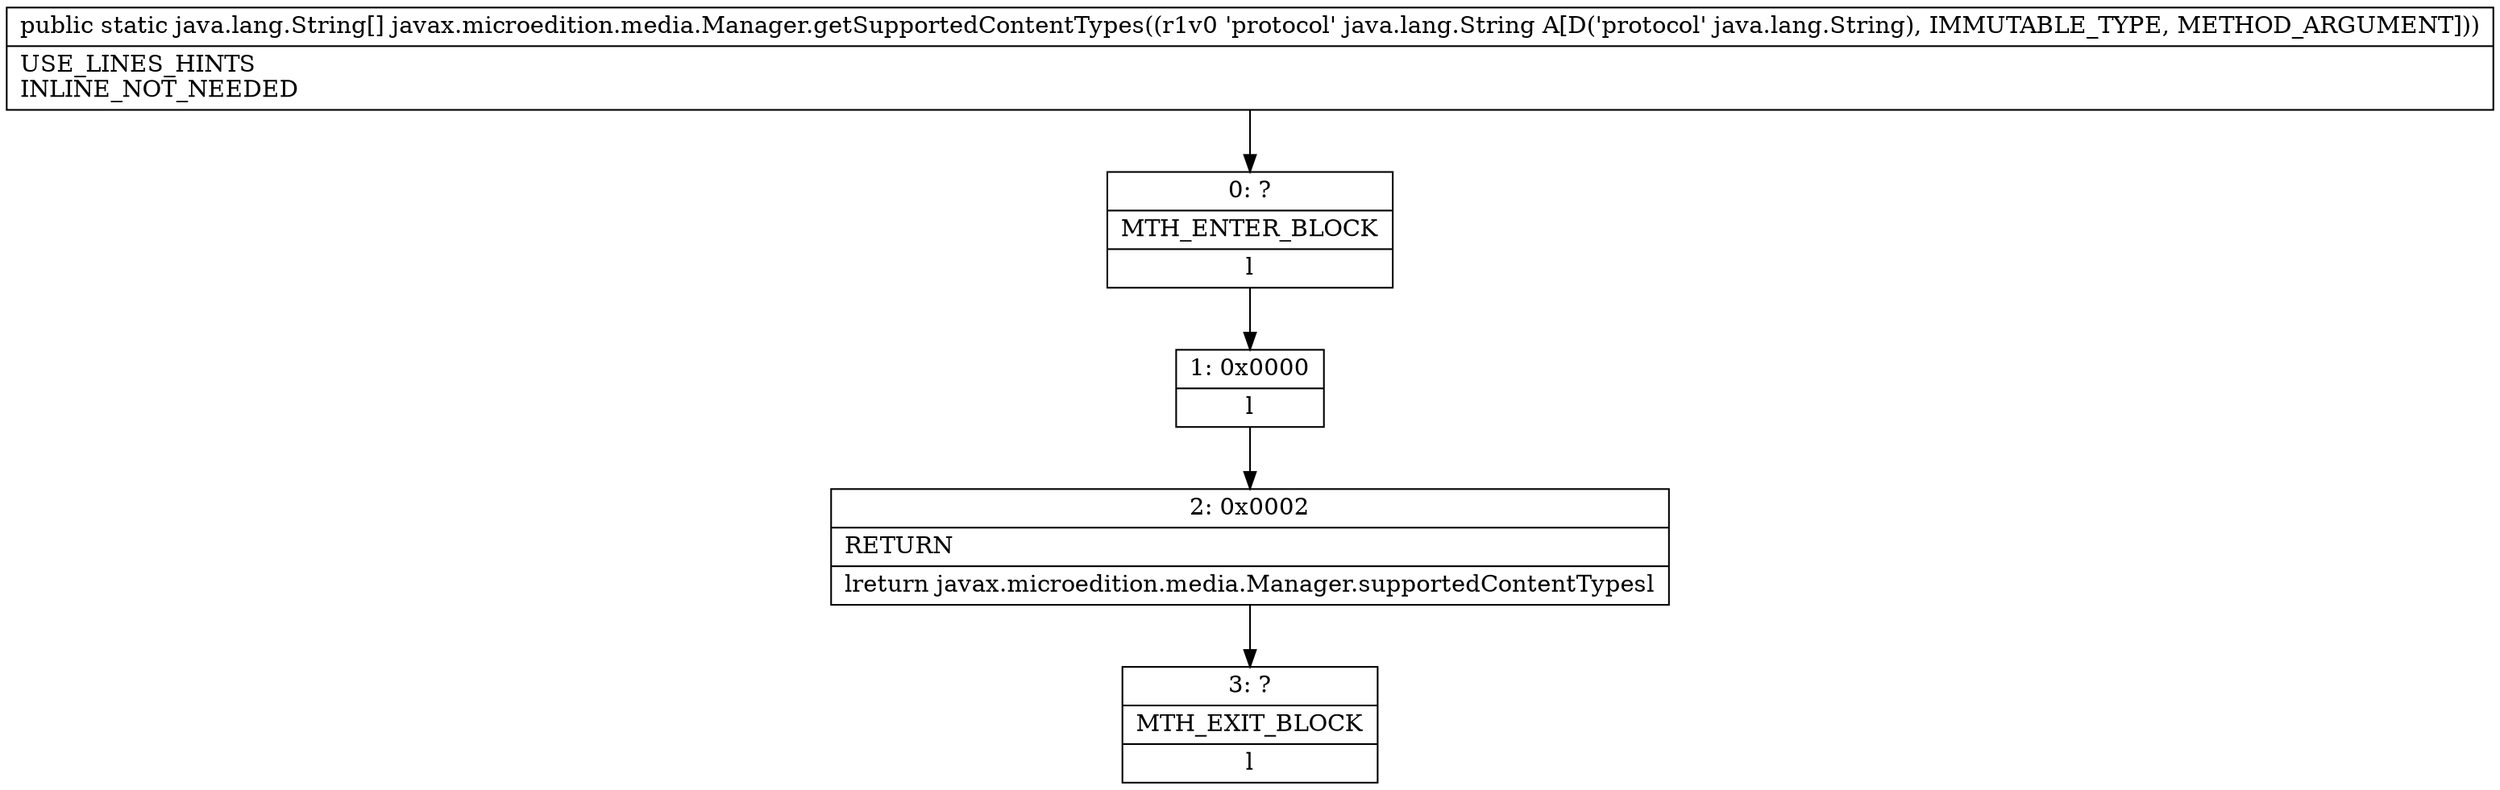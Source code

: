digraph "CFG forjavax.microedition.media.Manager.getSupportedContentTypes(Ljava\/lang\/String;)[Ljava\/lang\/String;" {
Node_0 [shape=record,label="{0\:\ ?|MTH_ENTER_BLOCK\l|l}"];
Node_1 [shape=record,label="{1\:\ 0x0000|l}"];
Node_2 [shape=record,label="{2\:\ 0x0002|RETURN\l|lreturn javax.microedition.media.Manager.supportedContentTypesl}"];
Node_3 [shape=record,label="{3\:\ ?|MTH_EXIT_BLOCK\l|l}"];
MethodNode[shape=record,label="{public static java.lang.String[] javax.microedition.media.Manager.getSupportedContentTypes((r1v0 'protocol' java.lang.String A[D('protocol' java.lang.String), IMMUTABLE_TYPE, METHOD_ARGUMENT]))  | USE_LINES_HINTS\lINLINE_NOT_NEEDED\l}"];
MethodNode -> Node_0;
Node_0 -> Node_1;
Node_1 -> Node_2;
Node_2 -> Node_3;
}

